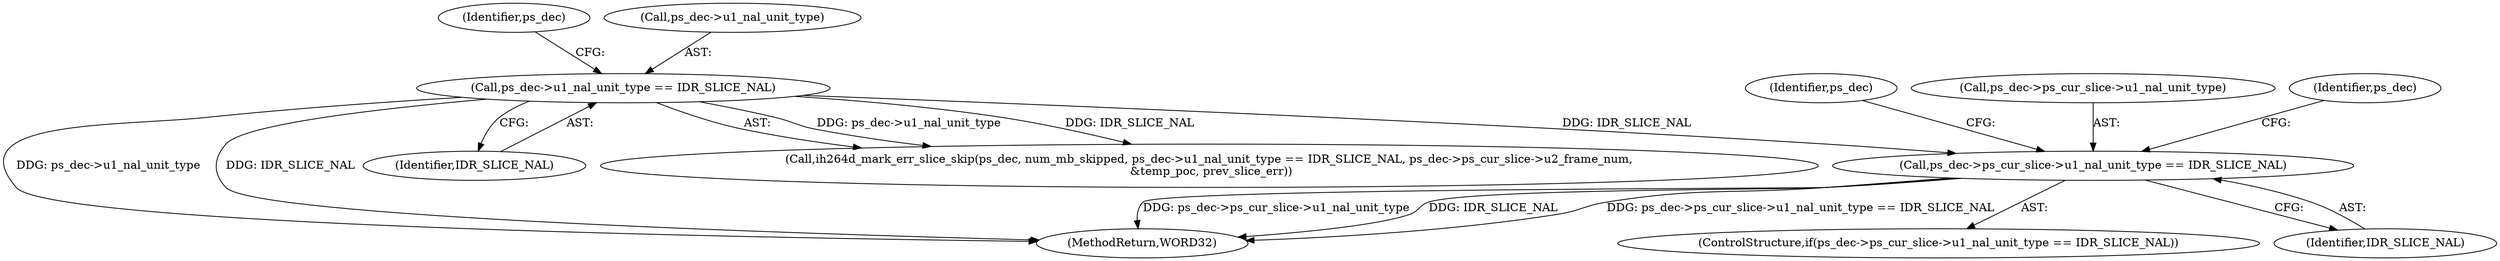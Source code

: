 digraph "0_Android_0b23c81c3dd9ec38f7e6806a3955fed1925541a0@pointer" {
"1001910" [label="(Call,ps_dec->ps_cur_slice->u1_nal_unit_type == IDR_SLICE_NAL)"];
"1001546" [label="(Call,ps_dec->u1_nal_unit_type == IDR_SLICE_NAL)"];
"1001543" [label="(Call,ih264d_mark_err_slice_skip(ps_dec, num_mb_skipped, ps_dec->u1_nal_unit_type == IDR_SLICE_NAL, ps_dec->ps_cur_slice->u2_frame_num,\n &temp_poc, prev_slice_err))"];
"1001920" [label="(Identifier,ps_dec)"];
"1001916" [label="(Identifier,IDR_SLICE_NAL)"];
"1002226" [label="(MethodReturn,WORD32)"];
"1001553" [label="(Identifier,ps_dec)"];
"1001909" [label="(ControlStructure,if(ps_dec->ps_cur_slice->u1_nal_unit_type == IDR_SLICE_NAL))"];
"1001550" [label="(Identifier,IDR_SLICE_NAL)"];
"1001911" [label="(Call,ps_dec->ps_cur_slice->u1_nal_unit_type)"];
"1001927" [label="(Identifier,ps_dec)"];
"1001547" [label="(Call,ps_dec->u1_nal_unit_type)"];
"1001546" [label="(Call,ps_dec->u1_nal_unit_type == IDR_SLICE_NAL)"];
"1001910" [label="(Call,ps_dec->ps_cur_slice->u1_nal_unit_type == IDR_SLICE_NAL)"];
"1001910" -> "1001909"  [label="AST: "];
"1001910" -> "1001916"  [label="CFG: "];
"1001911" -> "1001910"  [label="AST: "];
"1001916" -> "1001910"  [label="AST: "];
"1001920" -> "1001910"  [label="CFG: "];
"1001927" -> "1001910"  [label="CFG: "];
"1001910" -> "1002226"  [label="DDG: ps_dec->ps_cur_slice->u1_nal_unit_type"];
"1001910" -> "1002226"  [label="DDG: IDR_SLICE_NAL"];
"1001910" -> "1002226"  [label="DDG: ps_dec->ps_cur_slice->u1_nal_unit_type == IDR_SLICE_NAL"];
"1001546" -> "1001910"  [label="DDG: IDR_SLICE_NAL"];
"1001546" -> "1001543"  [label="AST: "];
"1001546" -> "1001550"  [label="CFG: "];
"1001547" -> "1001546"  [label="AST: "];
"1001550" -> "1001546"  [label="AST: "];
"1001553" -> "1001546"  [label="CFG: "];
"1001546" -> "1002226"  [label="DDG: ps_dec->u1_nal_unit_type"];
"1001546" -> "1002226"  [label="DDG: IDR_SLICE_NAL"];
"1001546" -> "1001543"  [label="DDG: ps_dec->u1_nal_unit_type"];
"1001546" -> "1001543"  [label="DDG: IDR_SLICE_NAL"];
}
